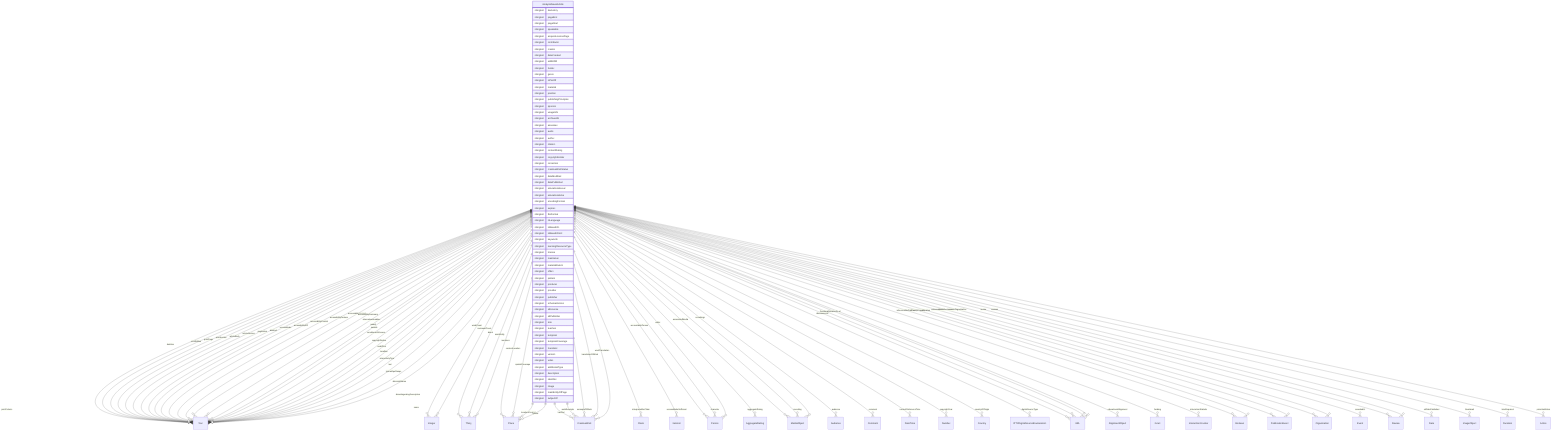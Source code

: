 erDiagram
AnalysisNewsArticle {
    stringList backstory  
    stringList pageEnd  
    stringList pageStart  
    stringList speakable  
    stringList acquireLicensePage  
    stringList contributor  
    stringList creator  
    stringList dateCreated  
    stringList editEIDR  
    stringList funder  
    stringList genre  
    stringList isPartOf  
    stringList material  
    stringList position  
    stringList publishingPrinciples  
    stringList sponsor  
    stringList usageInfo  
    stringList archivedAt  
    stringList assesses  
    stringList audio  
    stringList author  
    stringList citation  
    stringList contentRating  
    stringList copyrightHolder  
    stringList correction  
    stringList creativeWorkStatus  
    stringList dateModified  
    stringList datePublished  
    stringList educationalLevel  
    stringList educationalUse  
    stringList encodingFormat  
    stringList expires  
    stringList fileFormat  
    stringList inLanguage  
    stringList isBasedOn  
    stringList isBasedOnUrl  
    stringList keywords  
    stringList learningResourceType  
    stringList license  
    stringList maintainer  
    stringList materialExtent  
    stringList offers  
    stringList pattern  
    stringList producer  
    stringList provider  
    stringList publisher  
    stringList schemaVersion  
    stringList sdLicense  
    stringList sdPublisher  
    stringList size  
    stringList teaches  
    stringList temporal  
    stringList temporalCoverage  
    stringList translator  
    stringList version  
    stringList video  
    stringList additionalType  
    stringList description  
    stringList identifier  
    stringList image  
    stringList mainEntityOfPage  
    stringList subjectOf  
}

AnalysisNewsArticle ||--}o Text : "dateline"
AnalysisNewsArticle ||--}o Text : "printColumn"
AnalysisNewsArticle ||--}o Text : "printEdition"
AnalysisNewsArticle ||--}o Text : "printPage"
AnalysisNewsArticle ||--}o Text : "printSection"
AnalysisNewsArticle ||--}o Text : "articleBody"
AnalysisNewsArticle ||--}o Text : "articleSection"
AnalysisNewsArticle ||--}o Text : "pagination"
AnalysisNewsArticle ||--}o Integer : "wordCount"
AnalysisNewsArticle ||--}o Thing : "about"
AnalysisNewsArticle ||--}o Place : "contentLocation"
AnalysisNewsArticle ||--}o CreativeWork : "hasPart"
AnalysisNewsArticle ||--}o Claim : "interpretedAsClaim"
AnalysisNewsArticle ||--}o Thing : "mainEntity"
AnalysisNewsArticle ||--}o Place : "spatialCoverage"
AnalysisNewsArticle ||--}o CreativeWork : "workExample"
AnalysisNewsArticle ||--}o Text : "abstract"
AnalysisNewsArticle ||--}o Text : "accessMode"
AnalysisNewsArticle ||--}o ItemList : "accessModeSufficient"
AnalysisNewsArticle ||--}o Text : "accessibilityAPI"
AnalysisNewsArticle ||--}o Text : "accessibilityControl"
AnalysisNewsArticle ||--}o Text : "accessibilityFeature"
AnalysisNewsArticle ||--}o Text : "accessibilityHazard"
AnalysisNewsArticle ||--}o Text : "accessibilitySummary"
AnalysisNewsArticle ||--}o Person : "accountablePerson"
AnalysisNewsArticle ||--}o AggregateRating : "aggregateRating"
AnalysisNewsArticle ||--}o Text : "alternativeHeadline"
AnalysisNewsArticle ||--}o MediaObject : "associatedMedia"
AnalysisNewsArticle ||--}o Audience : "audience"
AnalysisNewsArticle ||--}o Text : "award"
AnalysisNewsArticle ||--}o Text : "awards"
AnalysisNewsArticle ||--}o Person : "character"
AnalysisNewsArticle ||--}o Comment : "comment"
AnalysisNewsArticle ||--}o Integer : "commentCount"
AnalysisNewsArticle ||--}o Text : "conditionsOfAccess"
AnalysisNewsArticle ||--}o DateTime : "contentReferenceTime"
AnalysisNewsArticle ||--}o Text : "copyrightNotice"
AnalysisNewsArticle ||--}o Number : "copyrightYear"
AnalysisNewsArticle ||--}o Country : "countryOfOrigin"
AnalysisNewsArticle ||--}o Text : "creditText"
AnalysisNewsArticle ||--}o IPTCDigitalSourceEnumeration : "digitalSourceType"
AnalysisNewsArticle ||--}o URL : "discussionUrl"
AnalysisNewsArticle ||--}o Person : "editor"
AnalysisNewsArticle ||--}o AlignmentObject : "educationalAlignment"
AnalysisNewsArticle ||--}o MediaObject : "encoding"
AnalysisNewsArticle ||--}o MediaObject : "encodings"
AnalysisNewsArticle ||--}o CreativeWork : "exampleOfWork"
AnalysisNewsArticle ||--}o Grant : "funding"
AnalysisNewsArticle ||--}o Text : "headline"
AnalysisNewsArticle ||--}o InteractionCounter : "interactionStatistic"
AnalysisNewsArticle ||--}o Text : "interactivityType"
AnalysisNewsArticle ||--}o Boolean : "isAccessibleForFree"
AnalysisNewsArticle ||--}o Boolean : "isFamilyFriendly"
AnalysisNewsArticle ||--}o Place : "locationCreated"
AnalysisNewsArticle ||--}o Thing : "mentions"
AnalysisNewsArticle ||--}o PublicationEvent : "publication"
AnalysisNewsArticle ||--}o Organization : "publisherImprint"
AnalysisNewsArticle ||--}o Event : "recordedAt"
AnalysisNewsArticle ||--}o PublicationEvent : "releasedEvent"
AnalysisNewsArticle ||--}o Review : "review"
AnalysisNewsArticle ||--}o Review : "reviews"
AnalysisNewsArticle ||--}o Date : "sdDatePublished"
AnalysisNewsArticle ||--}o Organization : "sourceOrganization"
AnalysisNewsArticle ||--}o Place : "spatial"
AnalysisNewsArticle ||--}o Text : "text"
AnalysisNewsArticle ||--}o ImageObject : "thumbnail"
AnalysisNewsArticle ||--}o URL : "thumbnailUrl"
AnalysisNewsArticle ||--}o Duration : "timeRequired"
AnalysisNewsArticle ||--}o CreativeWork : "translationOfWork"
AnalysisNewsArticle ||--}o Text : "typicalAgeRange"
AnalysisNewsArticle ||--}o CreativeWork : "workTranslation"
AnalysisNewsArticle ||--}o Text : "alternateName"
AnalysisNewsArticle ||--}o Text : "disambiguatingDescription"
AnalysisNewsArticle ||--}o Text : "name"
AnalysisNewsArticle ||--}o URL : "sameAs"
AnalysisNewsArticle ||--}o Action : "potentialAction"
AnalysisNewsArticle ||--}o URL : "url"